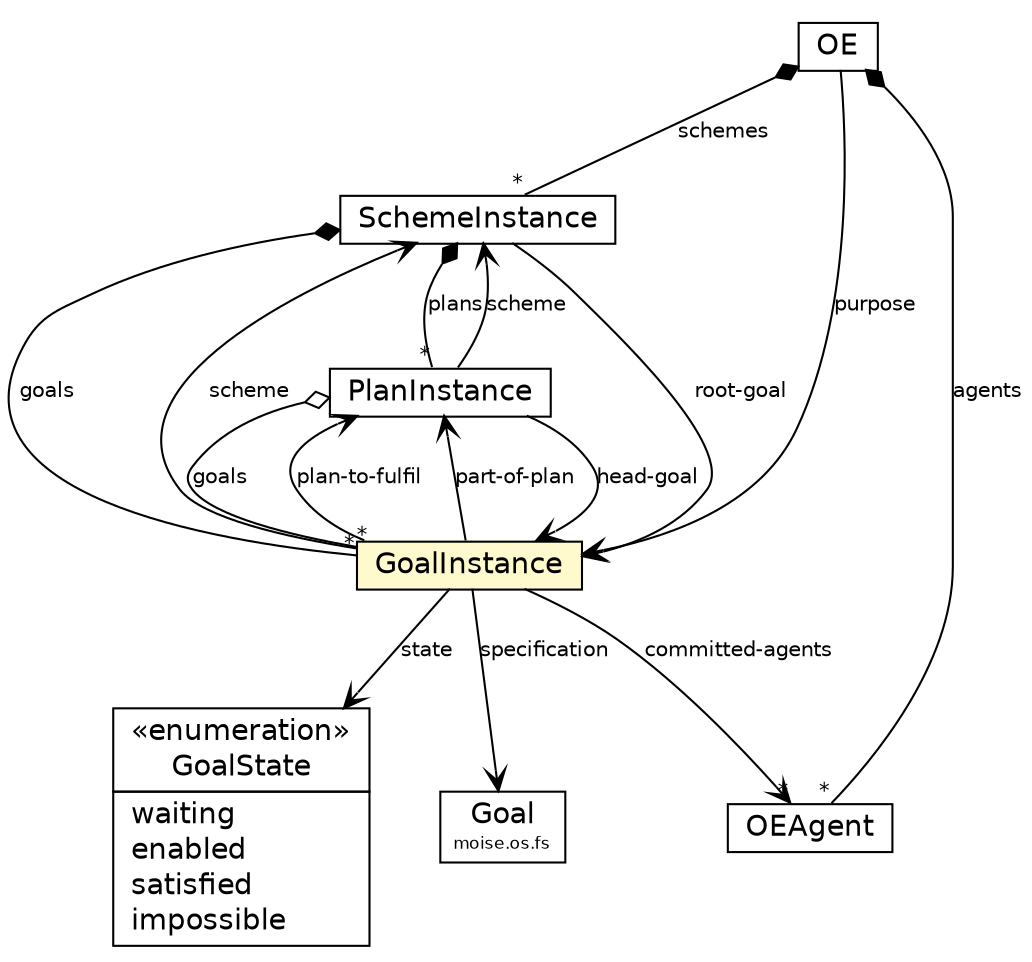 #!/usr/local/bin/dot
#
# Class diagram 
# Generated by UMLGraph version R5_6_6-1-g9240c4 (http://www.umlgraph.org/)
#

digraph G {
	edge [fontname="Helvetica",fontsize=10,labelfontname="Helvetica",labelfontsize=10];
	node [fontname="Helvetica",fontsize=10,shape=plaintext];
	nodesep=0.25;
	ranksep=0.5;
	// moise.oe.SchemeInstance
	c4603 [label=<<table title="moise.oe.SchemeInstance" border="0" cellborder="1" cellspacing="0" cellpadding="2" port="p" href="./SchemeInstance.html">
		<tr><td><table border="0" cellspacing="0" cellpadding="1">
<tr><td align="center" balign="center"> SchemeInstance </td></tr>
		</table></td></tr>
		</table>>, URL="./SchemeInstance.html", fontname="Helvetica", fontcolor="black", fontsize=14.0];
	// moise.oe.PlanInstance
	c4606 [label=<<table title="moise.oe.PlanInstance" border="0" cellborder="1" cellspacing="0" cellpadding="2" port="p" href="./PlanInstance.html">
		<tr><td><table border="0" cellspacing="0" cellpadding="1">
<tr><td align="center" balign="center"> PlanInstance </td></tr>
		</table></td></tr>
		</table>>, URL="./PlanInstance.html", fontname="Helvetica", fontcolor="black", fontsize=14.0];
	// moise.oe.OEAgent
	c4609 [label=<<table title="moise.oe.OEAgent" border="0" cellborder="1" cellspacing="0" cellpadding="2" port="p" href="./OEAgent.html">
		<tr><td><table border="0" cellspacing="0" cellpadding="1">
<tr><td align="center" balign="center"> OEAgent </td></tr>
		</table></td></tr>
		</table>>, URL="./OEAgent.html", fontname="Helvetica", fontcolor="black", fontsize=14.0];
	// moise.oe.OE
	c4610 [label=<<table title="moise.oe.OE" border="0" cellborder="1" cellspacing="0" cellpadding="2" port="p" href="./OE.html">
		<tr><td><table border="0" cellspacing="0" cellpadding="1">
<tr><td align="center" balign="center"> OE </td></tr>
		</table></td></tr>
		</table>>, URL="./OE.html", fontname="Helvetica", fontcolor="black", fontsize=14.0];
	// moise.oe.GoalInstance
	c4613 [label=<<table title="moise.oe.GoalInstance" border="0" cellborder="1" cellspacing="0" cellpadding="2" port="p" bgcolor="lemonChiffon" href="./GoalInstance.html">
		<tr><td><table border="0" cellspacing="0" cellpadding="1">
<tr><td align="center" balign="center"> GoalInstance </td></tr>
		</table></td></tr>
		</table>>, URL="./GoalInstance.html", fontname="Helvetica", fontcolor="black", fontsize=14.0];
	// moise.oe.GoalInstance.GoalState
	c4614 [label=<<table title="moise.oe.GoalInstance.GoalState" border="0" cellborder="1" cellspacing="0" cellpadding="2" port="p" href="./GoalInstance.GoalState.html">
		<tr><td><table border="0" cellspacing="0" cellpadding="1">
<tr><td align="center" balign="center"> &#171;enumeration&#187; </td></tr>
<tr><td align="center" balign="center"> GoalState </td></tr>
		</table></td></tr>
		<tr><td><table border="0" cellspacing="0" cellpadding="1">
<tr><td align="left" balign="left"> waiting </td></tr>
<tr><td align="left" balign="left"> enabled </td></tr>
<tr><td align="left" balign="left"> satisfied </td></tr>
<tr><td align="left" balign="left"> impossible </td></tr>
		</table></td></tr>
		</table>>, URL="./GoalInstance.GoalState.html", fontname="Helvetica", fontcolor="black", fontsize=14.0];
	// moise.os.fs.Goal
	c4622 [label=<<table title="moise.os.fs.Goal" border="0" cellborder="1" cellspacing="0" cellpadding="2" port="p" href="../os/fs/Goal.html">
		<tr><td><table border="0" cellspacing="0" cellpadding="1">
<tr><td align="center" balign="center"> Goal </td></tr>
<tr><td align="center" balign="center"><font point-size="8.0"> moise.os.fs </font></td></tr>
		</table></td></tr>
		</table>>, URL="../os/fs/Goal.html", fontname="Helvetica", fontcolor="black", fontsize=14.0];
	// moise.oe.SchemeInstance NAVASSOC moise.oe.GoalInstance
	c4603:p -> c4613:p [taillabel="", label="root-goal", headlabel="", fontname="Helvetica", fontcolor="black", fontsize=10.0, color="black", arrowhead=open];
	// moise.oe.SchemeInstance COMPOSED moise.oe.GoalInstance
	c4603:p -> c4613:p [taillabel="", label="goals", headlabel="*", fontname="Helvetica", fontcolor="black", fontsize=10.0, color="black", arrowhead=none, arrowtail=diamond, dir=both];
	// moise.oe.SchemeInstance COMPOSED moise.oe.PlanInstance
	c4603:p -> c4606:p [taillabel="", label="plans", headlabel="*", fontname="Helvetica", fontcolor="black", fontsize=10.0, color="black", arrowhead=none, arrowtail=diamond, dir=both];
	// moise.oe.PlanInstance NAVASSOC moise.oe.SchemeInstance
	c4606:p -> c4603:p [taillabel="", label="scheme", headlabel="", fontname="Helvetica", fontcolor="black", fontsize=10.0, color="black", arrowhead=open];
	// moise.oe.PlanInstance NAVASSOC moise.oe.GoalInstance
	c4606:p -> c4613:p [taillabel="", label="head-goal", headlabel="", fontname="Helvetica", fontcolor="black", fontsize=10.0, color="black", arrowhead=open];
	// moise.oe.PlanInstance HAS moise.oe.GoalInstance
	c4606:p -> c4613:p [taillabel="", label="goals", headlabel="*", fontname="Helvetica", fontcolor="black", fontsize=10.0, color="black", arrowhead=none, arrowtail=ediamond, dir=both];
	// moise.oe.OE NAVASSOC moise.oe.GoalInstance
	c4610:p -> c4613:p [taillabel="", label="purpose", headlabel="", fontname="Helvetica", fontcolor="black", fontsize=10.0, color="black", arrowhead=open];
	// moise.oe.OE COMPOSED moise.oe.OEAgent
	c4610:p -> c4609:p [taillabel="", label="agents", headlabel="*", fontname="Helvetica", fontcolor="black", fontsize=10.0, color="black", arrowhead=none, arrowtail=diamond, dir=both];
	// moise.oe.OE COMPOSED moise.oe.SchemeInstance
	c4610:p -> c4603:p [taillabel="", label="schemes", headlabel="*", fontname="Helvetica", fontcolor="black", fontsize=10.0, color="black", arrowhead=none, arrowtail=diamond, dir=both];
	// moise.oe.GoalInstance NAVASSOC moise.os.fs.Goal
	c4613:p -> c4622:p [taillabel="", label="specification", headlabel="", fontname="Helvetica", fontcolor="black", fontsize=10.0, color="black", arrowhead=open];
	// moise.oe.GoalInstance NAVASSOC moise.oe.PlanInstance
	c4613:p -> c4606:p [taillabel="", label="plan-to-fulfil", headlabel="", fontname="Helvetica", fontcolor="black", fontsize=10.0, color="black", arrowhead=open];
	// moise.oe.GoalInstance NAVASSOC moise.oe.PlanInstance
	c4613:p -> c4606:p [taillabel="", label="part-of-plan", headlabel="", fontname="Helvetica", fontcolor="black", fontsize=10.0, color="black", arrowhead=open];
	// moise.oe.GoalInstance NAVASSOC moise.oe.GoalInstance.GoalState
	c4613:p -> c4614:p [taillabel="", label="state", headlabel="", fontname="Helvetica", fontcolor="black", fontsize=10.0, color="black", arrowhead=open];
	// moise.oe.GoalInstance NAVASSOC moise.oe.SchemeInstance
	c4613:p -> c4603:p [taillabel="", label="scheme", headlabel="", fontname="Helvetica", fontcolor="black", fontsize=10.0, color="black", arrowhead=open];
	// moise.oe.GoalInstance NAVASSOC moise.oe.OEAgent
	c4613:p -> c4609:p [taillabel="", label="committed-agents", headlabel="*", fontname="Helvetica", fontcolor="black", fontsize=10.0, color="black", arrowhead=open];
}

